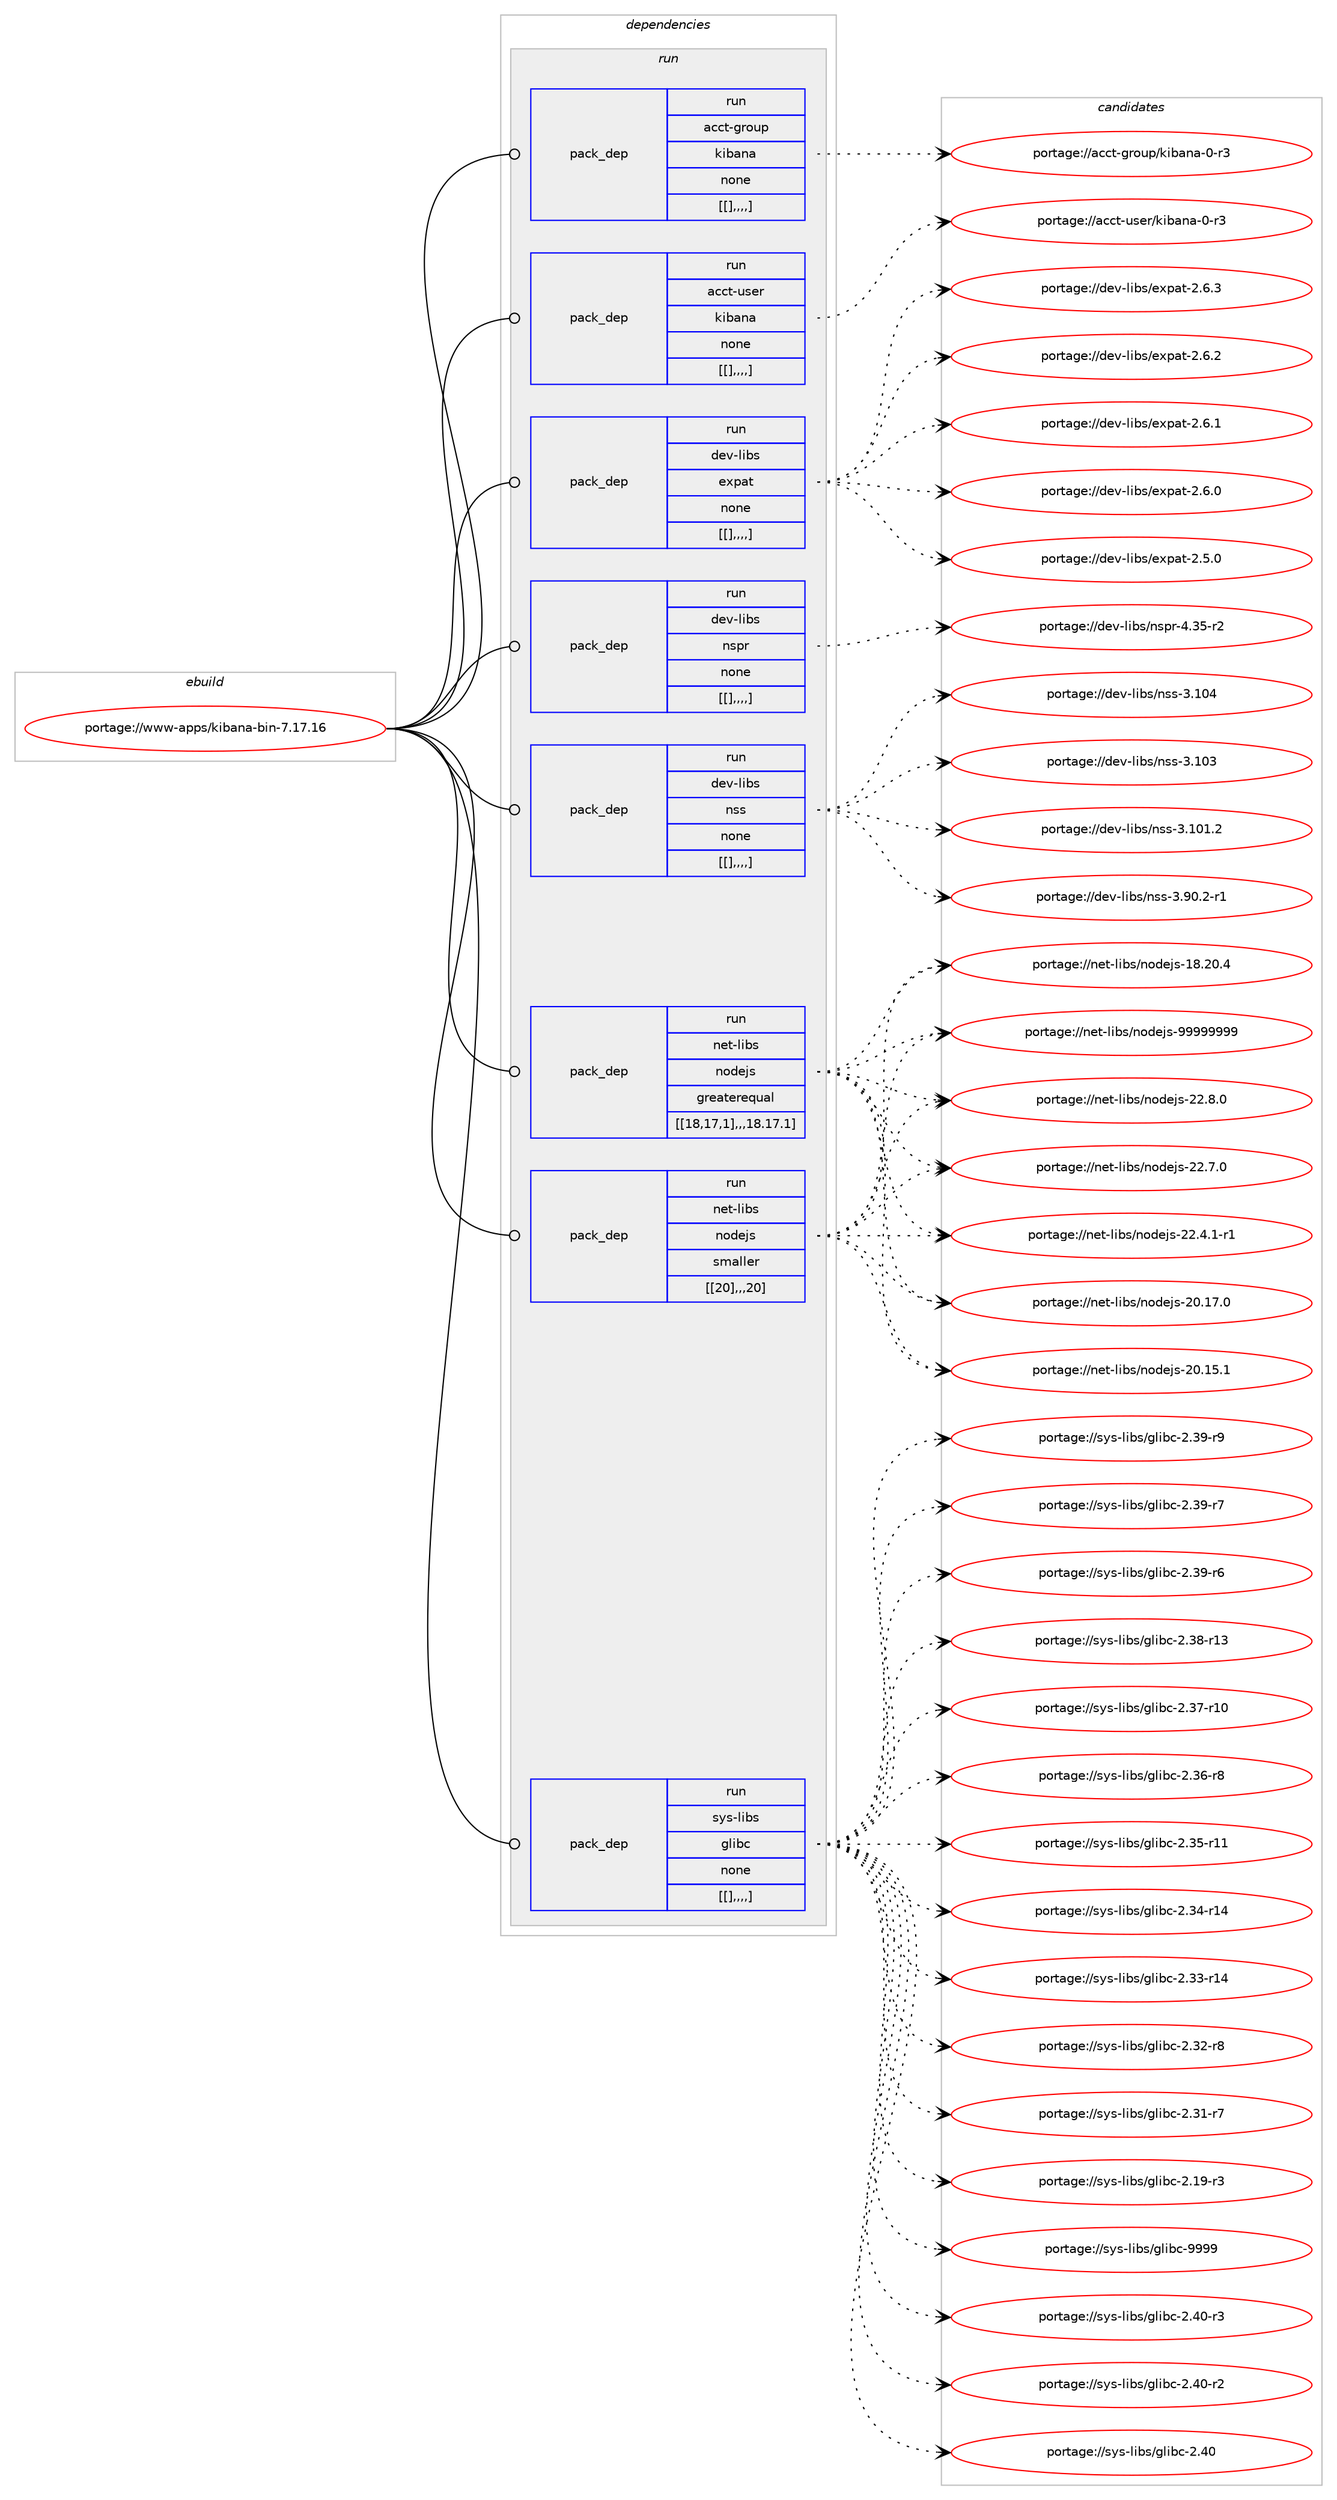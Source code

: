 digraph prolog {

# *************
# Graph options
# *************

newrank=true;
concentrate=true;
compound=true;
graph [rankdir=LR,fontname=Helvetica,fontsize=10,ranksep=1.5];#, ranksep=2.5, nodesep=0.2];
edge  [arrowhead=vee];
node  [fontname=Helvetica,fontsize=10];

# **********
# The ebuild
# **********

subgraph cluster_leftcol {
color=gray;
label=<<i>ebuild</i>>;
id [label="portage://www-apps/kibana-bin-7.17.16", color=red, width=4, href="../www-apps/kibana-bin-7.17.16.svg"];
}

# ****************
# The dependencies
# ****************

subgraph cluster_midcol {
color=gray;
label=<<i>dependencies</i>>;
subgraph cluster_compile {
fillcolor="#eeeeee";
style=filled;
label=<<i>compile</i>>;
}
subgraph cluster_compileandrun {
fillcolor="#eeeeee";
style=filled;
label=<<i>compile and run</i>>;
}
subgraph cluster_run {
fillcolor="#eeeeee";
style=filled;
label=<<i>run</i>>;
subgraph pack337983 {
dependency465105 [label=<<TABLE BORDER="0" CELLBORDER="1" CELLSPACING="0" CELLPADDING="4" WIDTH="220"><TR><TD ROWSPAN="6" CELLPADDING="30">pack_dep</TD></TR><TR><TD WIDTH="110">run</TD></TR><TR><TD>acct-group</TD></TR><TR><TD>kibana</TD></TR><TR><TD>none</TD></TR><TR><TD>[[],,,,]</TD></TR></TABLE>>, shape=none, color=blue];
}
id:e -> dependency465105:w [weight=20,style="solid",arrowhead="odot"];
subgraph pack337984 {
dependency465106 [label=<<TABLE BORDER="0" CELLBORDER="1" CELLSPACING="0" CELLPADDING="4" WIDTH="220"><TR><TD ROWSPAN="6" CELLPADDING="30">pack_dep</TD></TR><TR><TD WIDTH="110">run</TD></TR><TR><TD>acct-user</TD></TR><TR><TD>kibana</TD></TR><TR><TD>none</TD></TR><TR><TD>[[],,,,]</TD></TR></TABLE>>, shape=none, color=blue];
}
id:e -> dependency465106:w [weight=20,style="solid",arrowhead="odot"];
subgraph pack337985 {
dependency465107 [label=<<TABLE BORDER="0" CELLBORDER="1" CELLSPACING="0" CELLPADDING="4" WIDTH="220"><TR><TD ROWSPAN="6" CELLPADDING="30">pack_dep</TD></TR><TR><TD WIDTH="110">run</TD></TR><TR><TD>dev-libs</TD></TR><TR><TD>expat</TD></TR><TR><TD>none</TD></TR><TR><TD>[[],,,,]</TD></TR></TABLE>>, shape=none, color=blue];
}
id:e -> dependency465107:w [weight=20,style="solid",arrowhead="odot"];
subgraph pack337986 {
dependency465108 [label=<<TABLE BORDER="0" CELLBORDER="1" CELLSPACING="0" CELLPADDING="4" WIDTH="220"><TR><TD ROWSPAN="6" CELLPADDING="30">pack_dep</TD></TR><TR><TD WIDTH="110">run</TD></TR><TR><TD>dev-libs</TD></TR><TR><TD>nspr</TD></TR><TR><TD>none</TD></TR><TR><TD>[[],,,,]</TD></TR></TABLE>>, shape=none, color=blue];
}
id:e -> dependency465108:w [weight=20,style="solid",arrowhead="odot"];
subgraph pack337987 {
dependency465109 [label=<<TABLE BORDER="0" CELLBORDER="1" CELLSPACING="0" CELLPADDING="4" WIDTH="220"><TR><TD ROWSPAN="6" CELLPADDING="30">pack_dep</TD></TR><TR><TD WIDTH="110">run</TD></TR><TR><TD>dev-libs</TD></TR><TR><TD>nss</TD></TR><TR><TD>none</TD></TR><TR><TD>[[],,,,]</TD></TR></TABLE>>, shape=none, color=blue];
}
id:e -> dependency465109:w [weight=20,style="solid",arrowhead="odot"];
subgraph pack337988 {
dependency465110 [label=<<TABLE BORDER="0" CELLBORDER="1" CELLSPACING="0" CELLPADDING="4" WIDTH="220"><TR><TD ROWSPAN="6" CELLPADDING="30">pack_dep</TD></TR><TR><TD WIDTH="110">run</TD></TR><TR><TD>net-libs</TD></TR><TR><TD>nodejs</TD></TR><TR><TD>greaterequal</TD></TR><TR><TD>[[18,17,1],,,18.17.1]</TD></TR></TABLE>>, shape=none, color=blue];
}
id:e -> dependency465110:w [weight=20,style="solid",arrowhead="odot"];
subgraph pack337989 {
dependency465111 [label=<<TABLE BORDER="0" CELLBORDER="1" CELLSPACING="0" CELLPADDING="4" WIDTH="220"><TR><TD ROWSPAN="6" CELLPADDING="30">pack_dep</TD></TR><TR><TD WIDTH="110">run</TD></TR><TR><TD>net-libs</TD></TR><TR><TD>nodejs</TD></TR><TR><TD>smaller</TD></TR><TR><TD>[[20],,,20]</TD></TR></TABLE>>, shape=none, color=blue];
}
id:e -> dependency465111:w [weight=20,style="solid",arrowhead="odot"];
subgraph pack337990 {
dependency465112 [label=<<TABLE BORDER="0" CELLBORDER="1" CELLSPACING="0" CELLPADDING="4" WIDTH="220"><TR><TD ROWSPAN="6" CELLPADDING="30">pack_dep</TD></TR><TR><TD WIDTH="110">run</TD></TR><TR><TD>sys-libs</TD></TR><TR><TD>glibc</TD></TR><TR><TD>none</TD></TR><TR><TD>[[],,,,]</TD></TR></TABLE>>, shape=none, color=blue];
}
id:e -> dependency465112:w [weight=20,style="solid",arrowhead="odot"];
}
}

# **************
# The candidates
# **************

subgraph cluster_choices {
rank=same;
color=gray;
label=<<i>candidates</i>>;

subgraph choice337983 {
color=black;
nodesep=1;
choice979999116451031141111171124710710598971109745484511451 [label="portage://acct-group/kibana-0-r3", color=red, width=4,href="../acct-group/kibana-0-r3.svg"];
dependency465105:e -> choice979999116451031141111171124710710598971109745484511451:w [style=dotted,weight="100"];
}
subgraph choice337984 {
color=black;
nodesep=1;
choice979999116451171151011144710710598971109745484511451 [label="portage://acct-user/kibana-0-r3", color=red, width=4,href="../acct-user/kibana-0-r3.svg"];
dependency465106:e -> choice979999116451171151011144710710598971109745484511451:w [style=dotted,weight="100"];
}
subgraph choice337985 {
color=black;
nodesep=1;
choice10010111845108105981154710112011297116455046544651 [label="portage://dev-libs/expat-2.6.3", color=red, width=4,href="../dev-libs/expat-2.6.3.svg"];
choice10010111845108105981154710112011297116455046544650 [label="portage://dev-libs/expat-2.6.2", color=red, width=4,href="../dev-libs/expat-2.6.2.svg"];
choice10010111845108105981154710112011297116455046544649 [label="portage://dev-libs/expat-2.6.1", color=red, width=4,href="../dev-libs/expat-2.6.1.svg"];
choice10010111845108105981154710112011297116455046544648 [label="portage://dev-libs/expat-2.6.0", color=red, width=4,href="../dev-libs/expat-2.6.0.svg"];
choice10010111845108105981154710112011297116455046534648 [label="portage://dev-libs/expat-2.5.0", color=red, width=4,href="../dev-libs/expat-2.5.0.svg"];
dependency465107:e -> choice10010111845108105981154710112011297116455046544651:w [style=dotted,weight="100"];
dependency465107:e -> choice10010111845108105981154710112011297116455046544650:w [style=dotted,weight="100"];
dependency465107:e -> choice10010111845108105981154710112011297116455046544649:w [style=dotted,weight="100"];
dependency465107:e -> choice10010111845108105981154710112011297116455046544648:w [style=dotted,weight="100"];
dependency465107:e -> choice10010111845108105981154710112011297116455046534648:w [style=dotted,weight="100"];
}
subgraph choice337986 {
color=black;
nodesep=1;
choice10010111845108105981154711011511211445524651534511450 [label="portage://dev-libs/nspr-4.35-r2", color=red, width=4,href="../dev-libs/nspr-4.35-r2.svg"];
dependency465108:e -> choice10010111845108105981154711011511211445524651534511450:w [style=dotted,weight="100"];
}
subgraph choice337987 {
color=black;
nodesep=1;
choice100101118451081059811547110115115455146494852 [label="portage://dev-libs/nss-3.104", color=red, width=4,href="../dev-libs/nss-3.104.svg"];
choice100101118451081059811547110115115455146494851 [label="portage://dev-libs/nss-3.103", color=red, width=4,href="../dev-libs/nss-3.103.svg"];
choice1001011184510810598115471101151154551464948494650 [label="portage://dev-libs/nss-3.101.2", color=red, width=4,href="../dev-libs/nss-3.101.2.svg"];
choice100101118451081059811547110115115455146574846504511449 [label="portage://dev-libs/nss-3.90.2-r1", color=red, width=4,href="../dev-libs/nss-3.90.2-r1.svg"];
dependency465109:e -> choice100101118451081059811547110115115455146494852:w [style=dotted,weight="100"];
dependency465109:e -> choice100101118451081059811547110115115455146494851:w [style=dotted,weight="100"];
dependency465109:e -> choice1001011184510810598115471101151154551464948494650:w [style=dotted,weight="100"];
dependency465109:e -> choice100101118451081059811547110115115455146574846504511449:w [style=dotted,weight="100"];
}
subgraph choice337988 {
color=black;
nodesep=1;
choice110101116451081059811547110111100101106115455757575757575757 [label="portage://net-libs/nodejs-99999999", color=red, width=4,href="../net-libs/nodejs-99999999.svg"];
choice11010111645108105981154711011110010110611545505046564648 [label="portage://net-libs/nodejs-22.8.0", color=red, width=4,href="../net-libs/nodejs-22.8.0.svg"];
choice11010111645108105981154711011110010110611545505046554648 [label="portage://net-libs/nodejs-22.7.0", color=red, width=4,href="../net-libs/nodejs-22.7.0.svg"];
choice110101116451081059811547110111100101106115455050465246494511449 [label="portage://net-libs/nodejs-22.4.1-r1", color=red, width=4,href="../net-libs/nodejs-22.4.1-r1.svg"];
choice1101011164510810598115471101111001011061154550484649554648 [label="portage://net-libs/nodejs-20.17.0", color=red, width=4,href="../net-libs/nodejs-20.17.0.svg"];
choice1101011164510810598115471101111001011061154550484649534649 [label="portage://net-libs/nodejs-20.15.1", color=red, width=4,href="../net-libs/nodejs-20.15.1.svg"];
choice1101011164510810598115471101111001011061154549564650484652 [label="portage://net-libs/nodejs-18.20.4", color=red, width=4,href="../net-libs/nodejs-18.20.4.svg"];
dependency465110:e -> choice110101116451081059811547110111100101106115455757575757575757:w [style=dotted,weight="100"];
dependency465110:e -> choice11010111645108105981154711011110010110611545505046564648:w [style=dotted,weight="100"];
dependency465110:e -> choice11010111645108105981154711011110010110611545505046554648:w [style=dotted,weight="100"];
dependency465110:e -> choice110101116451081059811547110111100101106115455050465246494511449:w [style=dotted,weight="100"];
dependency465110:e -> choice1101011164510810598115471101111001011061154550484649554648:w [style=dotted,weight="100"];
dependency465110:e -> choice1101011164510810598115471101111001011061154550484649534649:w [style=dotted,weight="100"];
dependency465110:e -> choice1101011164510810598115471101111001011061154549564650484652:w [style=dotted,weight="100"];
}
subgraph choice337989 {
color=black;
nodesep=1;
choice110101116451081059811547110111100101106115455757575757575757 [label="portage://net-libs/nodejs-99999999", color=red, width=4,href="../net-libs/nodejs-99999999.svg"];
choice11010111645108105981154711011110010110611545505046564648 [label="portage://net-libs/nodejs-22.8.0", color=red, width=4,href="../net-libs/nodejs-22.8.0.svg"];
choice11010111645108105981154711011110010110611545505046554648 [label="portage://net-libs/nodejs-22.7.0", color=red, width=4,href="../net-libs/nodejs-22.7.0.svg"];
choice110101116451081059811547110111100101106115455050465246494511449 [label="portage://net-libs/nodejs-22.4.1-r1", color=red, width=4,href="../net-libs/nodejs-22.4.1-r1.svg"];
choice1101011164510810598115471101111001011061154550484649554648 [label="portage://net-libs/nodejs-20.17.0", color=red, width=4,href="../net-libs/nodejs-20.17.0.svg"];
choice1101011164510810598115471101111001011061154550484649534649 [label="portage://net-libs/nodejs-20.15.1", color=red, width=4,href="../net-libs/nodejs-20.15.1.svg"];
choice1101011164510810598115471101111001011061154549564650484652 [label="portage://net-libs/nodejs-18.20.4", color=red, width=4,href="../net-libs/nodejs-18.20.4.svg"];
dependency465111:e -> choice110101116451081059811547110111100101106115455757575757575757:w [style=dotted,weight="100"];
dependency465111:e -> choice11010111645108105981154711011110010110611545505046564648:w [style=dotted,weight="100"];
dependency465111:e -> choice11010111645108105981154711011110010110611545505046554648:w [style=dotted,weight="100"];
dependency465111:e -> choice110101116451081059811547110111100101106115455050465246494511449:w [style=dotted,weight="100"];
dependency465111:e -> choice1101011164510810598115471101111001011061154550484649554648:w [style=dotted,weight="100"];
dependency465111:e -> choice1101011164510810598115471101111001011061154550484649534649:w [style=dotted,weight="100"];
dependency465111:e -> choice1101011164510810598115471101111001011061154549564650484652:w [style=dotted,weight="100"];
}
subgraph choice337990 {
color=black;
nodesep=1;
choice11512111545108105981154710310810598994557575757 [label="portage://sys-libs/glibc-9999", color=red, width=4,href="../sys-libs/glibc-9999.svg"];
choice115121115451081059811547103108105989945504652484511451 [label="portage://sys-libs/glibc-2.40-r3", color=red, width=4,href="../sys-libs/glibc-2.40-r3.svg"];
choice115121115451081059811547103108105989945504652484511450 [label="portage://sys-libs/glibc-2.40-r2", color=red, width=4,href="../sys-libs/glibc-2.40-r2.svg"];
choice11512111545108105981154710310810598994550465248 [label="portage://sys-libs/glibc-2.40", color=red, width=4,href="../sys-libs/glibc-2.40.svg"];
choice115121115451081059811547103108105989945504651574511457 [label="portage://sys-libs/glibc-2.39-r9", color=red, width=4,href="../sys-libs/glibc-2.39-r9.svg"];
choice115121115451081059811547103108105989945504651574511455 [label="portage://sys-libs/glibc-2.39-r7", color=red, width=4,href="../sys-libs/glibc-2.39-r7.svg"];
choice115121115451081059811547103108105989945504651574511454 [label="portage://sys-libs/glibc-2.39-r6", color=red, width=4,href="../sys-libs/glibc-2.39-r6.svg"];
choice11512111545108105981154710310810598994550465156451144951 [label="portage://sys-libs/glibc-2.38-r13", color=red, width=4,href="../sys-libs/glibc-2.38-r13.svg"];
choice11512111545108105981154710310810598994550465155451144948 [label="portage://sys-libs/glibc-2.37-r10", color=red, width=4,href="../sys-libs/glibc-2.37-r10.svg"];
choice115121115451081059811547103108105989945504651544511456 [label="portage://sys-libs/glibc-2.36-r8", color=red, width=4,href="../sys-libs/glibc-2.36-r8.svg"];
choice11512111545108105981154710310810598994550465153451144949 [label="portage://sys-libs/glibc-2.35-r11", color=red, width=4,href="../sys-libs/glibc-2.35-r11.svg"];
choice11512111545108105981154710310810598994550465152451144952 [label="portage://sys-libs/glibc-2.34-r14", color=red, width=4,href="../sys-libs/glibc-2.34-r14.svg"];
choice11512111545108105981154710310810598994550465151451144952 [label="portage://sys-libs/glibc-2.33-r14", color=red, width=4,href="../sys-libs/glibc-2.33-r14.svg"];
choice115121115451081059811547103108105989945504651504511456 [label="portage://sys-libs/glibc-2.32-r8", color=red, width=4,href="../sys-libs/glibc-2.32-r8.svg"];
choice115121115451081059811547103108105989945504651494511455 [label="portage://sys-libs/glibc-2.31-r7", color=red, width=4,href="../sys-libs/glibc-2.31-r7.svg"];
choice115121115451081059811547103108105989945504649574511451 [label="portage://sys-libs/glibc-2.19-r3", color=red, width=4,href="../sys-libs/glibc-2.19-r3.svg"];
dependency465112:e -> choice11512111545108105981154710310810598994557575757:w [style=dotted,weight="100"];
dependency465112:e -> choice115121115451081059811547103108105989945504652484511451:w [style=dotted,weight="100"];
dependency465112:e -> choice115121115451081059811547103108105989945504652484511450:w [style=dotted,weight="100"];
dependency465112:e -> choice11512111545108105981154710310810598994550465248:w [style=dotted,weight="100"];
dependency465112:e -> choice115121115451081059811547103108105989945504651574511457:w [style=dotted,weight="100"];
dependency465112:e -> choice115121115451081059811547103108105989945504651574511455:w [style=dotted,weight="100"];
dependency465112:e -> choice115121115451081059811547103108105989945504651574511454:w [style=dotted,weight="100"];
dependency465112:e -> choice11512111545108105981154710310810598994550465156451144951:w [style=dotted,weight="100"];
dependency465112:e -> choice11512111545108105981154710310810598994550465155451144948:w [style=dotted,weight="100"];
dependency465112:e -> choice115121115451081059811547103108105989945504651544511456:w [style=dotted,weight="100"];
dependency465112:e -> choice11512111545108105981154710310810598994550465153451144949:w [style=dotted,weight="100"];
dependency465112:e -> choice11512111545108105981154710310810598994550465152451144952:w [style=dotted,weight="100"];
dependency465112:e -> choice11512111545108105981154710310810598994550465151451144952:w [style=dotted,weight="100"];
dependency465112:e -> choice115121115451081059811547103108105989945504651504511456:w [style=dotted,weight="100"];
dependency465112:e -> choice115121115451081059811547103108105989945504651494511455:w [style=dotted,weight="100"];
dependency465112:e -> choice115121115451081059811547103108105989945504649574511451:w [style=dotted,weight="100"];
}
}

}

